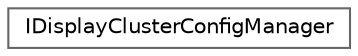 digraph "Graphical Class Hierarchy"
{
 // INTERACTIVE_SVG=YES
 // LATEX_PDF_SIZE
  bgcolor="transparent";
  edge [fontname=Helvetica,fontsize=10,labelfontname=Helvetica,labelfontsize=10];
  node [fontname=Helvetica,fontsize=10,shape=box,height=0.2,width=0.4];
  rankdir="LR";
  Node0 [id="Node000000",label="IDisplayClusterConfigManager",height=0.2,width=0.4,color="grey40", fillcolor="white", style="filled",URL="$d8/d53/classIDisplayClusterConfigManager.html",tooltip="Public config manager interface."];
}
